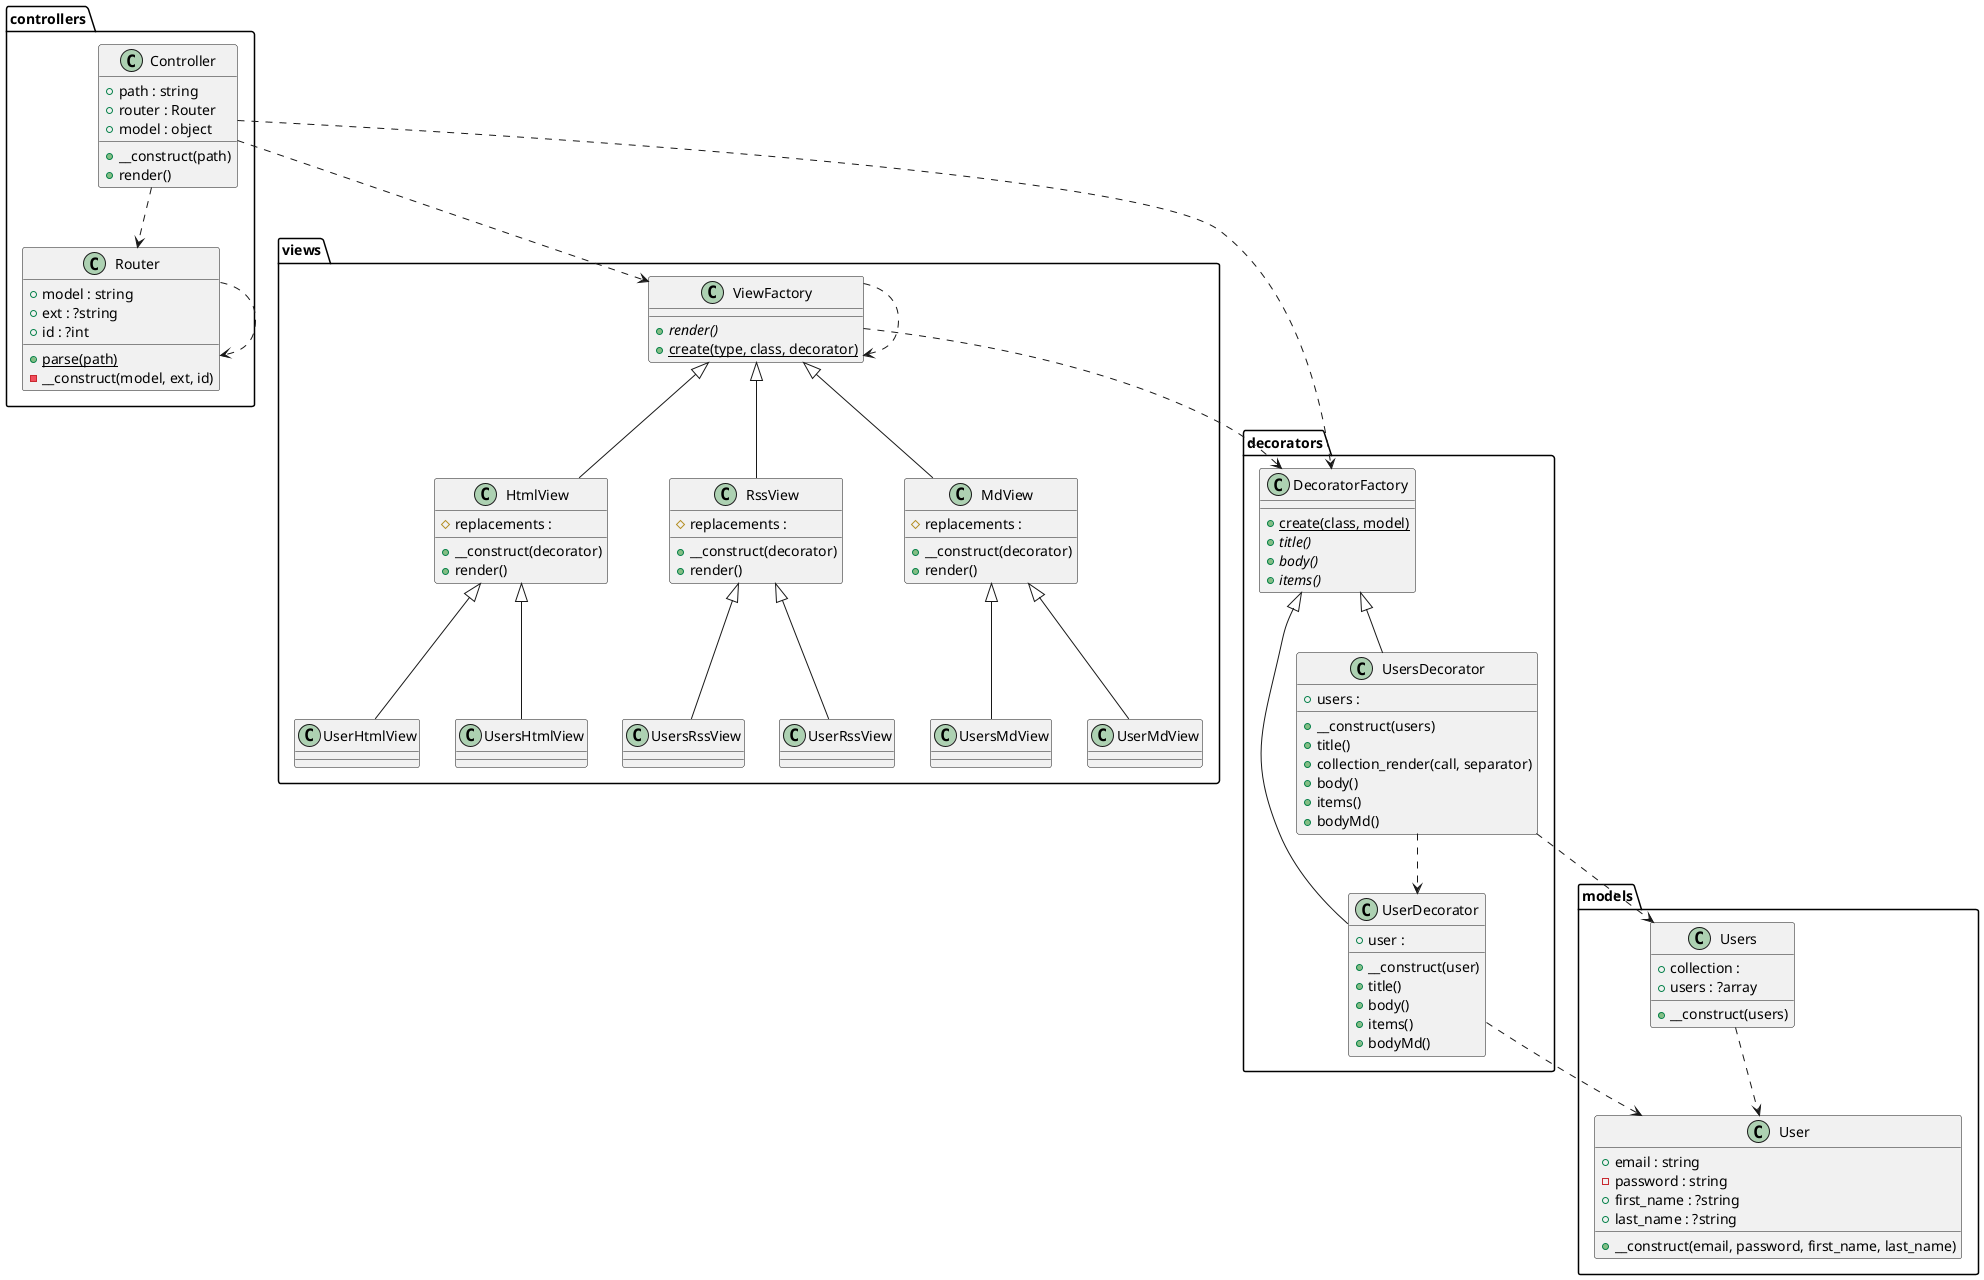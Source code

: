 @startuml class-diagram
  package decorators as decorators {
    class "UserDecorator" as decorators_UserDecorator {
      +user : 
      +__construct(user)
      +title()
      +body()
      +items()
      +bodyMd()
    }
    class "DecoratorFactory" as decorators_DecoratorFactory {
      {static} +create(class, model)
      {abstract} +title()
      {abstract} +body()
      {abstract} +items()
    }
    class "UsersDecorator" as decorators_UsersDecorator {
      +users : 
      +__construct(users)
      +title()
      +collection_render(call, separator)
      +body()
      +items()
      +bodyMd()
    }
  }
  package views as views {
    class "HtmlView" as views_HtmlView {
      #replacements : 
      +__construct(decorator)
      +render()
    }
    class "UsersMdView" as views_UsersMdView {
    }
    class "RssView" as views_RssView {
      #replacements : 
      +__construct(decorator)
      +render()
    }
    class "UserHtmlView" as views_UserHtmlView {
    }
    class "UsersHtmlView" as views_UsersHtmlView {
    }
    class "UsersRssView" as views_UsersRssView {
    }
    class "UserMdView" as views_UserMdView {
    }
    class "UserRssView" as views_UserRssView {
    }
    class "ViewFactory" as views_ViewFactory {
      {abstract} +render()
      {static} +create(type, class, decorator)
    }
    class "MdView" as views_MdView {
      #replacements : 
      +__construct(decorator)
      +render()
    }
  }
  package controllers as controllers {
    class "Router" as controllers_Router {
      +model : string
      +ext : ?string
      +id : ?int
      {static} +parse(path)
      -__construct(model, ext, id)
    }
    class "Controller" as controllers_Controller {
      +path : string
      +router : Router
      +model : object
      +__construct(path)
      +render()
    }
  }
  package models as models {
    class "User" as models_User {
      +email : string
      -password : string
      +first_name : ?string
      +last_name : ?string
      +__construct(email, password, first_name, last_name)
    }
    class "Users" as models_Users {
      +collection : 
      +users : ?array
      +__construct(users)
    }
  }
  controllers_Controller ..> controllers_Router
  controllers_Controller ..> decorators_DecoratorFactory
  controllers_Controller ..> views_ViewFactory
  controllers_Router ..> controllers_Router
  decorators_DecoratorFactory <|-- decorators_UserDecorator
  decorators_DecoratorFactory <|-- decorators_UsersDecorator
  decorators_UserDecorator ..> models_User
  decorators_UsersDecorator ..> decorators_UserDecorator
  decorators_UsersDecorator ..> models_Users
  models_Users ..> models_User
  views_HtmlView <|-- views_UserHtmlView
  views_HtmlView <|-- views_UsersHtmlView
  views_MdView <|-- views_UserMdView
  views_MdView <|-- views_UsersMdView
  views_RssView <|-- views_UserRssView
  views_RssView <|-- views_UsersRssView
  views_ViewFactory ..> decorators_DecoratorFactory
  views_ViewFactory ..> views_ViewFactory
  views_ViewFactory <|-- views_HtmlView
  views_ViewFactory <|-- views_MdView
  views_ViewFactory <|-- views_RssView
@enduml

